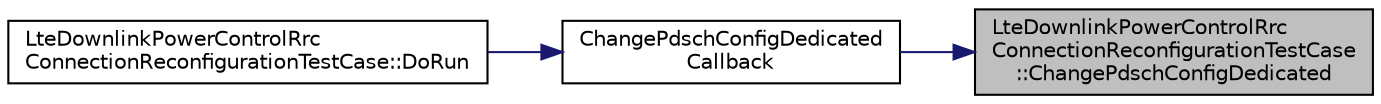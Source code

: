 digraph "LteDownlinkPowerControlRrcConnectionReconfigurationTestCase::ChangePdschConfigDedicated"
{
 // LATEX_PDF_SIZE
  edge [fontname="Helvetica",fontsize="10",labelfontname="Helvetica",labelfontsize="10"];
  node [fontname="Helvetica",fontsize="10",shape=record];
  rankdir="RL";
  Node1 [label="LteDownlinkPowerControlRrc\lConnectionReconfigurationTestCase\l::ChangePdschConfigDedicated",height=0.2,width=0.4,color="black", fillcolor="grey75", style="filled", fontcolor="black",tooltip="Change PDSCH config dedicated."];
  Node1 -> Node2 [dir="back",color="midnightblue",fontsize="10",style="solid",fontname="Helvetica"];
  Node2 [label="ChangePdschConfigDedicated\lCallback",height=0.2,width=0.4,color="black", fillcolor="white", style="filled",URL="$lte-test-downlink-power-control_8cc.html#ab8053a215895f29bb4d67d4ff7e54bd1",tooltip=" "];
  Node2 -> Node3 [dir="back",color="midnightblue",fontsize="10",style="solid",fontname="Helvetica"];
  Node3 [label="LteDownlinkPowerControlRrc\lConnectionReconfigurationTestCase::DoRun",height=0.2,width=0.4,color="black", fillcolor="white", style="filled",URL="$class_lte_downlink_power_control_rrc_connection_reconfiguration_test_case.html#a3f7be434747a85c448ade6fc4500d552",tooltip="Implementation to actually run this TestCase."];
}
